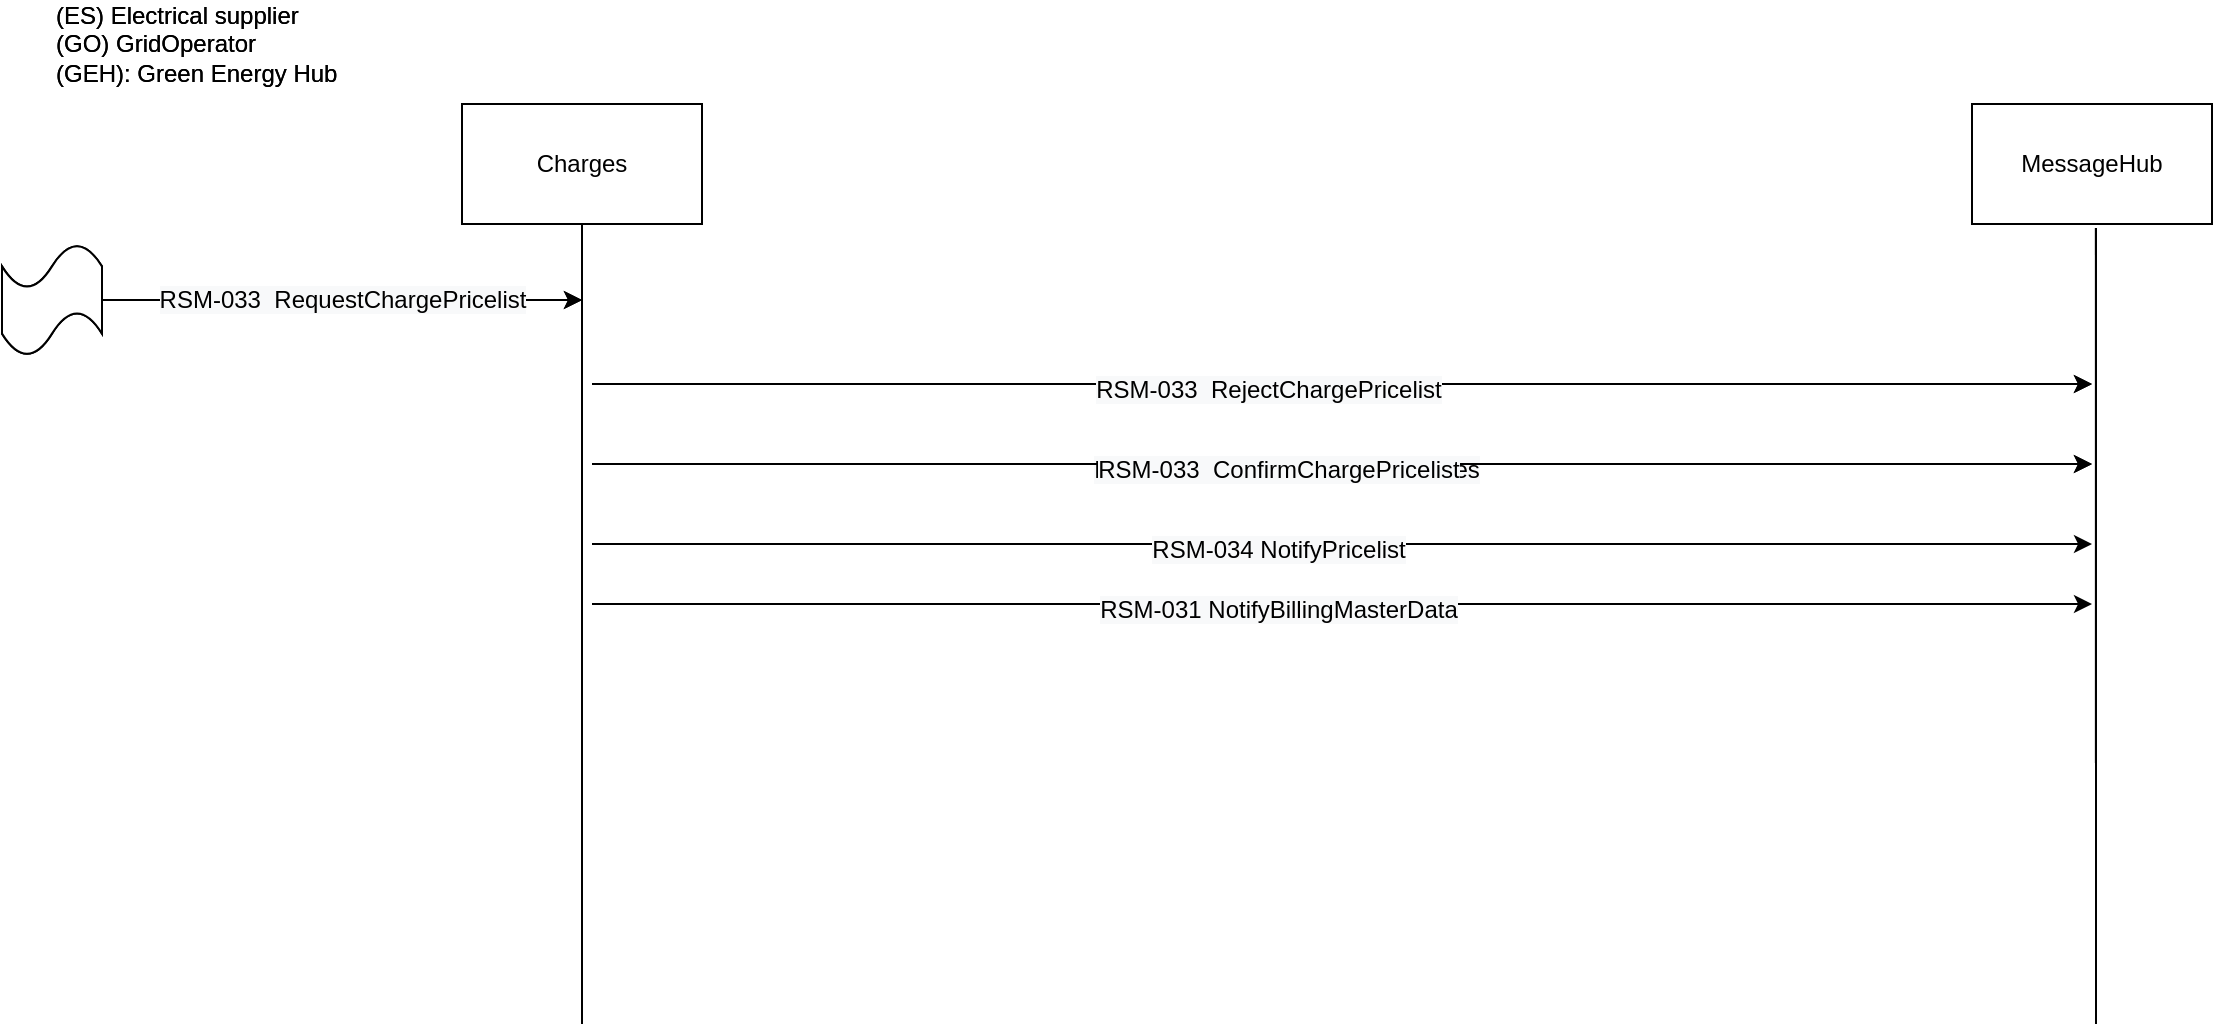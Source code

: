 <mxfile version="15.4.0" type="device"><diagram id="7phE4DGmKVIkAFpbM3hp" name="Page-1"><mxGraphModel dx="1282" dy="966" grid="1" gridSize="10" guides="1" tooltips="1" connect="1" arrows="1" fold="1" page="1" pageScale="1" pageWidth="850" pageHeight="1100" math="0" shadow="0"><root><mxCell id="0"/><mxCell id="1" parent="0"/><mxCell id="bmuh3KvYliJ-1QJ0XcIU-1" value="(ES) Electrical supplier&lt;br&gt;&lt;div&gt;&lt;span&gt;(GO) GridOperator&lt;/span&gt;&lt;/div&gt;&lt;div&gt;&lt;span&gt;(GEH): Green Energy Hub&lt;/span&gt;&lt;/div&gt;" style="text;html=1;strokeColor=none;fillColor=none;align=left;verticalAlign=middle;whiteSpace=wrap;rounded=0;" parent="1" vertex="1"><mxGeometry x="60" y="40" width="180" height="20" as="geometry"/></mxCell><mxCell id="bmuh3KvYliJ-1QJ0XcIU-2" value="" style="endArrow=none;html=1;entryX=0.558;entryY=1.033;entryDx=0;entryDy=0;entryPerimeter=0;" parent="1" edge="1"><mxGeometry width="50" height="50" relative="1" as="geometry"><mxPoint x="1082" y="540" as="sourcePoint"/><mxPoint x="1081.96" y="141.98" as="targetPoint"/></mxGeometry></mxCell><mxCell id="bmuh3KvYliJ-1QJ0XcIU-3" value="" style="endArrow=none;html=1;entryX=0.5;entryY=1;entryDx=0;entryDy=0;" parent="1" target="bmuh3KvYliJ-1QJ0XcIU-4" edge="1"><mxGeometry width="50" height="50" relative="1" as="geometry"><mxPoint x="325" y="540" as="sourcePoint"/><mxPoint x="315" y="300" as="targetPoint"/><Array as="points"/></mxGeometry></mxCell><mxCell id="bmuh3KvYliJ-1QJ0XcIU-4" value="Agregations" style="rounded=0;whiteSpace=wrap;html=1;" parent="1" vertex="1"><mxGeometry x="265" y="80" width="120" height="60" as="geometry"/></mxCell><mxCell id="bmuh3KvYliJ-1QJ0XcIU-5" value="" style="endArrow=classic;html=1;" parent="1" edge="1"><mxGeometry width="50" height="50" relative="1" as="geometry"><mxPoint x="330" y="220" as="sourcePoint"/><mxPoint x="1080" y="220" as="targetPoint"/></mxGeometry></mxCell><mxCell id="bmuh3KvYliJ-1QJ0XcIU-6" value="PostOffice" style="rounded=0;whiteSpace=wrap;html=1;" parent="1" vertex="1"><mxGeometry x="1020" y="80" width="120" height="60" as="geometry"/></mxCell><mxCell id="bmuh3KvYliJ-1QJ0XcIU-7" value="&lt;div style=&quot;text-align: left&quot;&gt;&lt;br&gt;&lt;/div&gt;" style="endArrow=classic;html=1;exitX=1;exitY=0.5;exitDx=0;exitDy=0;exitPerimeter=0;" parent="1" source="bmuh3KvYliJ-1QJ0XcIU-8" edge="1"><mxGeometry width="50" height="50" relative="1" as="geometry"><mxPoint x="775" y="180.5" as="sourcePoint"/><mxPoint x="325" y="178" as="targetPoint"/></mxGeometry></mxCell><mxCell id="bmuh3KvYliJ-1QJ0XcIU-8" value="&lt;div style=&quot;font-size: medium&quot;&gt;&lt;/div&gt;" style="shape=tape;whiteSpace=wrap;html=1;" parent="1" vertex="1"><mxGeometry x="35" y="150" width="50" height="56" as="geometry"/></mxCell><mxCell id="bmuh3KvYliJ-1QJ0XcIU-9" value="" style="endArrow=classic;html=1;" parent="1" edge="1"><mxGeometry width="50" height="50" relative="1" as="geometry"><mxPoint x="330" y="260" as="sourcePoint"/><mxPoint x="1080" y="260" as="targetPoint"/></mxGeometry></mxCell><mxCell id="bmuh3KvYliJ-1QJ0XcIU-10" value="&lt;span style=&quot;font-family: &amp;#34;helvetica&amp;#34; ; font-size: 12px ; text-align: left ; background-color: rgb(248 , 249 , 250)&quot;&gt;RSM-019 NotifyWholesalesServices&lt;/span&gt;" style="edgeLabel;html=1;align=center;verticalAlign=middle;resizable=0;points=[];" parent="bmuh3KvYliJ-1QJ0XcIU-9" vertex="1" connectable="0"><mxGeometry x="-0.076" y="-3" relative="1" as="geometry"><mxPoint as="offset"/></mxGeometry></mxCell><mxCell id="bmuh3KvYliJ-1QJ0XcIU-11" value="(ES) Electrical supplier&lt;br&gt;&lt;div&gt;&lt;span&gt;(GO) GridOperator&lt;/span&gt;&lt;/div&gt;&lt;div&gt;&lt;span&gt;(GEH): Green Energy Hub&lt;/span&gt;&lt;/div&gt;" style="text;html=1;strokeColor=none;fillColor=none;align=left;verticalAlign=middle;whiteSpace=wrap;rounded=0;" parent="1" vertex="1"><mxGeometry x="60" y="40" width="180" height="20" as="geometry"/></mxCell><mxCell id="bmuh3KvYliJ-1QJ0XcIU-12" value="" style="endArrow=none;html=1;entryX=0.558;entryY=1.033;entryDx=0;entryDy=0;entryPerimeter=0;" parent="1" edge="1"><mxGeometry width="50" height="50" relative="1" as="geometry"><mxPoint x="1082" y="540" as="sourcePoint"/><mxPoint x="1081.96" y="141.98" as="targetPoint"/></mxGeometry></mxCell><mxCell id="bmuh3KvYliJ-1QJ0XcIU-13" value="" style="endArrow=none;html=1;entryX=0.5;entryY=1;entryDx=0;entryDy=0;" parent="1" target="bmuh3KvYliJ-1QJ0XcIU-14" edge="1"><mxGeometry width="50" height="50" relative="1" as="geometry"><mxPoint x="325" y="540" as="sourcePoint"/><mxPoint x="315" y="300" as="targetPoint"/><Array as="points"/></mxGeometry></mxCell><mxCell id="bmuh3KvYliJ-1QJ0XcIU-14" value="Charges" style="rounded=0;whiteSpace=wrap;html=1;" parent="1" vertex="1"><mxGeometry x="265" y="80" width="120" height="60" as="geometry"/></mxCell><mxCell id="bmuh3KvYliJ-1QJ0XcIU-15" value="" style="endArrow=classic;html=1;" parent="1" edge="1"><mxGeometry width="50" height="50" relative="1" as="geometry"><mxPoint x="330" y="220" as="sourcePoint"/><mxPoint x="1080" y="220" as="targetPoint"/></mxGeometry></mxCell><mxCell id="bmuh3KvYliJ-1QJ0XcIU-16" value="&lt;span style=&quot;color: rgb(0 , 0 , 0) ; font-family: &amp;#34;helvetica&amp;#34; ; font-size: 12px ; font-style: normal ; font-weight: 400 ; letter-spacing: normal ; text-align: left ; text-indent: 0px ; text-transform: none ; word-spacing: 0px ; background-color: rgb(248 , 249 , 250) ; display: inline ; float: none&quot;&gt;RSM-033&amp;nbsp; RejectChargePricelist&lt;/span&gt;" style="edgeLabel;html=1;align=center;verticalAlign=middle;resizable=0;points=[];" parent="bmuh3KvYliJ-1QJ0XcIU-15" vertex="1" connectable="0"><mxGeometry x="-0.076" y="-3" relative="1" as="geometry"><mxPoint x="-9" as="offset"/></mxGeometry></mxCell><mxCell id="bmuh3KvYliJ-1QJ0XcIU-17" value="MessageHub" style="rounded=0;whiteSpace=wrap;html=1;" parent="1" vertex="1"><mxGeometry x="1020" y="80" width="120" height="60" as="geometry"/></mxCell><mxCell id="bmuh3KvYliJ-1QJ0XcIU-18" value="&lt;div style=&quot;text-align: left&quot;&gt;&lt;font face=&quot;helvetica&quot;&gt;&lt;span style=&quot;font-size: 12px ; background-color: rgb(248 , 249 , 250)&quot;&gt;RSM-033&amp;nbsp; RequestChargePricelist&lt;/span&gt;&lt;/font&gt;&lt;/div&gt;" style="endArrow=classic;html=1;exitX=1;exitY=0.5;exitDx=0;exitDy=0;exitPerimeter=0;" parent="1" source="bmuh3KvYliJ-1QJ0XcIU-19" edge="1"><mxGeometry width="50" height="50" relative="1" as="geometry"><mxPoint x="775" y="180.5" as="sourcePoint"/><mxPoint x="325" y="178" as="targetPoint"/></mxGeometry></mxCell><mxCell id="bmuh3KvYliJ-1QJ0XcIU-19" value="&lt;div style=&quot;font-size: medium&quot;&gt;&lt;/div&gt;" style="shape=tape;whiteSpace=wrap;html=1;" parent="1" vertex="1"><mxGeometry x="35" y="150" width="50" height="56" as="geometry"/></mxCell><mxCell id="bmuh3KvYliJ-1QJ0XcIU-20" value="" style="endArrow=classic;html=1;" parent="1" edge="1"><mxGeometry width="50" height="50" relative="1" as="geometry"><mxPoint x="330" y="260" as="sourcePoint"/><mxPoint x="1080" y="260" as="targetPoint"/></mxGeometry></mxCell><mxCell id="bmuh3KvYliJ-1QJ0XcIU-21" value="&lt;span style=&quot;color: rgb(0 , 0 , 0) ; font-family: &amp;#34;helvetica&amp;#34; ; font-size: 12px ; font-style: normal ; font-weight: 400 ; letter-spacing: normal ; text-align: left ; text-indent: 0px ; text-transform: none ; word-spacing: 0px ; background-color: rgb(248 , 249 , 250) ; display: inline ; float: none&quot;&gt;RSM-033&amp;nbsp; ConfirmChargePricelist&lt;/span&gt;" style="edgeLabel;html=1;align=center;verticalAlign=middle;resizable=0;points=[];" parent="bmuh3KvYliJ-1QJ0XcIU-20" vertex="1" connectable="0"><mxGeometry x="-0.076" y="-3" relative="1" as="geometry"><mxPoint x="-4" as="offset"/></mxGeometry></mxCell><mxCell id="bmuh3KvYliJ-1QJ0XcIU-22" value="" style="endArrow=classic;html=1;" parent="1" edge="1"><mxGeometry width="50" height="50" relative="1" as="geometry"><mxPoint x="330" y="300" as="sourcePoint"/><mxPoint x="1080" y="300" as="targetPoint"/></mxGeometry></mxCell><mxCell id="bmuh3KvYliJ-1QJ0XcIU-23" value="&lt;span style=&quot;color: rgb(0 , 0 , 0) ; font-family: &amp;#34;helvetica&amp;#34; ; font-size: 12px ; font-style: normal ; font-weight: 400 ; letter-spacing: normal ; text-align: left ; text-indent: 0px ; text-transform: none ; word-spacing: 0px ; background-color: rgb(248 , 249 , 250) ; display: inline ; float: none&quot;&gt;RSM-034 NotifyPricelist&lt;/span&gt;" style="edgeLabel;html=1;align=center;verticalAlign=middle;resizable=0;points=[];" parent="bmuh3KvYliJ-1QJ0XcIU-22" vertex="1" connectable="0"><mxGeometry x="-0.076" y="-3" relative="1" as="geometry"><mxPoint x="-4" as="offset"/></mxGeometry></mxCell><mxCell id="bmuh3KvYliJ-1QJ0XcIU-24" value="" style="endArrow=classic;html=1;" parent="1" edge="1"><mxGeometry width="50" height="50" relative="1" as="geometry"><mxPoint x="330" y="330" as="sourcePoint"/><mxPoint x="1080" y="330" as="targetPoint"/></mxGeometry></mxCell><mxCell id="bmuh3KvYliJ-1QJ0XcIU-25" value="&lt;span style=&quot;color: rgb(0 , 0 , 0) ; font-family: &amp;#34;helvetica&amp;#34; ; font-size: 12px ; font-style: normal ; font-weight: 400 ; letter-spacing: normal ; text-align: left ; text-indent: 0px ; text-transform: none ; word-spacing: 0px ; background-color: rgb(248 , 249 , 250) ; display: inline ; float: none&quot;&gt;RSM-031 NotifyBillingMasterData&lt;/span&gt;" style="edgeLabel;html=1;align=center;verticalAlign=middle;resizable=0;points=[];" parent="bmuh3KvYliJ-1QJ0XcIU-24" vertex="1" connectable="0"><mxGeometry x="-0.076" y="-3" relative="1" as="geometry"><mxPoint x="-4" as="offset"/></mxGeometry></mxCell></root></mxGraphModel></diagram></mxfile>